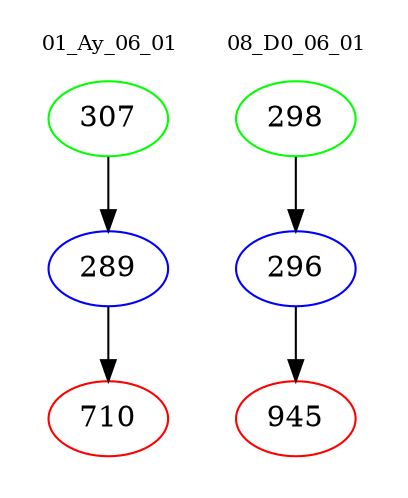 digraph{
subgraph cluster_0 {
color = white
label = "01_Ay_06_01";
fontsize=10;
T0_307 [label="307", color="green"]
T0_307 -> T0_289 [color="black"]
T0_289 [label="289", color="blue"]
T0_289 -> T0_710 [color="black"]
T0_710 [label="710", color="red"]
}
subgraph cluster_1 {
color = white
label = "08_D0_06_01";
fontsize=10;
T1_298 [label="298", color="green"]
T1_298 -> T1_296 [color="black"]
T1_296 [label="296", color="blue"]
T1_296 -> T1_945 [color="black"]
T1_945 [label="945", color="red"]
}
}
